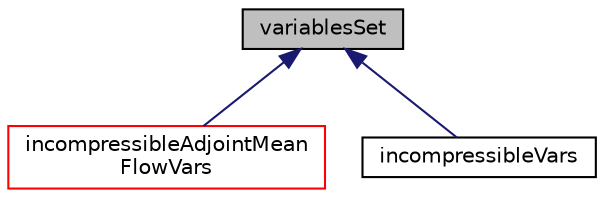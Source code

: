 digraph "variablesSet"
{
  bgcolor="transparent";
  edge [fontname="Helvetica",fontsize="10",labelfontname="Helvetica",labelfontsize="10"];
  node [fontname="Helvetica",fontsize="10",shape=record];
  Node1 [label="variablesSet",height=0.2,width=0.4,color="black", fillcolor="grey75", style="filled" fontcolor="black"];
  Node1 -> Node2 [dir="back",color="midnightblue",fontsize="10",style="solid",fontname="Helvetica"];
  Node2 [label="incompressibleAdjointMean\lFlowVars",height=0.2,width=0.4,color="red",URL="$classFoam_1_1incompressibleAdjointMeanFlowVars.html",tooltip="Manages the adjoint mean flow fields and their mean values. "];
  Node1 -> Node3 [dir="back",color="midnightblue",fontsize="10",style="solid",fontname="Helvetica"];
  Node3 [label="incompressibleVars",height=0.2,width=0.4,color="black",URL="$classFoam_1_1incompressibleVars.html",tooltip="Base class for solution control classes. "];
}
